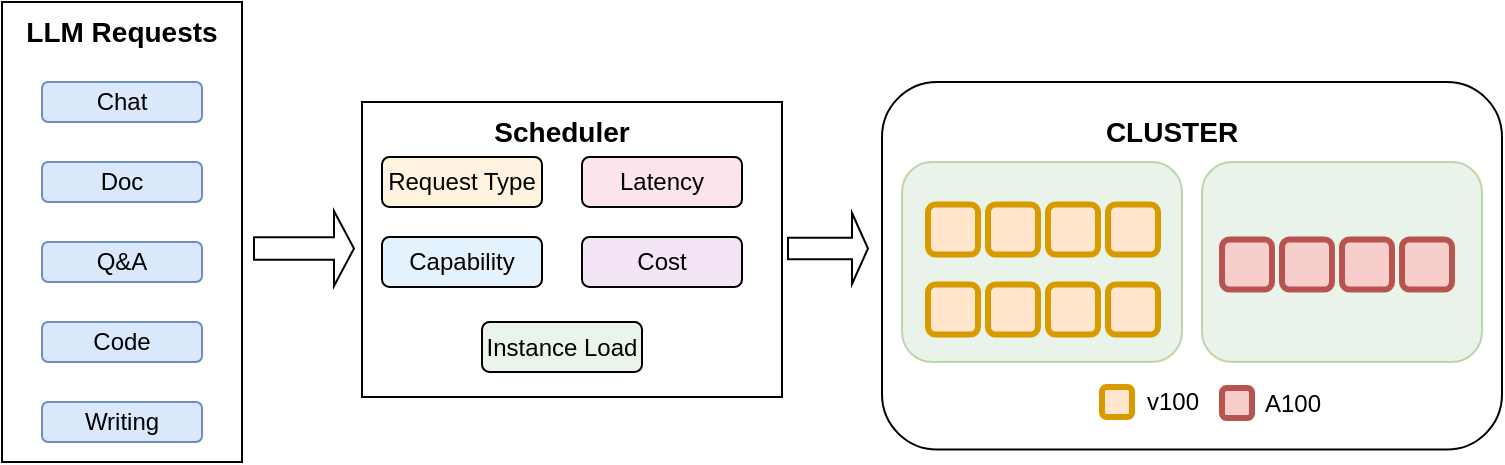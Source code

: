 <mxfile version="27.1.6">
  <diagram name="Intelligent LLM Load Balancer" id="intelligent-llm-load-balancer">
    <mxGraphModel dx="1109" dy="625" grid="1" gridSize="10" guides="1" tooltips="1" connect="1" arrows="1" fold="1" page="1" pageScale="1" pageWidth="1200" pageHeight="850" math="0" shadow="0">
      <root>
        <mxCell id="0" />
        <mxCell id="1" parent="0" />
        <mxCell id="VRUh8kDvx-8c6TV4AwR0-3" value="" style="rounded=0;whiteSpace=wrap;html=1;" vertex="1" parent="1">
          <mxGeometry x="240" y="210" width="210" height="147.5" as="geometry" />
        </mxCell>
        <mxCell id="VRUh8kDvx-8c6TV4AwR0-2" value="" style="rounded=0;whiteSpace=wrap;html=1;" vertex="1" parent="1">
          <mxGeometry x="60" y="160" width="120" height="230" as="geometry" />
        </mxCell>
        <mxCell id="user-title" value="&lt;font style=&quot;color: rgb(0, 0, 0);&quot;&gt;LLM Requests&lt;/font&gt;" style="text;html=1;strokeColor=none;fillColor=none;align=center;verticalAlign=middle;whiteSpace=wrap;rounded=0;fontSize=14;fontStyle=1;fontColor=#0277bd;" parent="1" vertex="1">
          <mxGeometry x="70" y="160" width="100" height="30" as="geometry" />
        </mxCell>
        <mxCell id="req1" value="Chat" style="rounded=1;whiteSpace=wrap;html=1;fontSize=12;fillColor=#dae8fc;strokeColor=#6c8ebf;" parent="1" vertex="1">
          <mxGeometry x="80" y="200" width="80" height="20" as="geometry" />
        </mxCell>
        <mxCell id="req2" value="Doc" style="rounded=1;whiteSpace=wrap;html=1;fontSize=12;fillColor=#dae8fc;strokeColor=#6c8ebf;" parent="1" vertex="1">
          <mxGeometry x="80" y="240" width="80" height="20" as="geometry" />
        </mxCell>
        <mxCell id="req3" value="Code" style="rounded=1;whiteSpace=wrap;html=1;fontSize=12;fillColor=#dae8fc;strokeColor=#6c8ebf;" parent="1" vertex="1">
          <mxGeometry x="80" y="320" width="80" height="20" as="geometry" />
        </mxCell>
        <mxCell id="req4" value="Q&amp;A" style="rounded=1;whiteSpace=wrap;html=1;fontSize=12;fillColor=#dae8fc;strokeColor=#6c8ebf;" parent="1" vertex="1">
          <mxGeometry x="80" y="280" width="80" height="20" as="geometry" />
        </mxCell>
        <mxCell id="req7" value="&lt;font style=&quot;font-size: 12px;&quot;&gt;Writing&lt;/font&gt;" style="rounded=1;whiteSpace=wrap;html=1;fontSize=10;fillColor=#dae8fc;strokeColor=#6c8ebf;" parent="1" vertex="1">
          <mxGeometry x="80" y="360" width="80" height="20" as="geometry" />
        </mxCell>
        <mxCell id="scheduler-title" value="&lt;font style=&quot;color: rgb(0, 0, 0);&quot;&gt;Scheduler&lt;/font&gt;" style="text;html=1;strokeColor=none;fillColor=none;align=center;verticalAlign=middle;whiteSpace=wrap;rounded=0;fontSize=14;fontStyle=1;fontColor=#f57c00;" parent="1" vertex="1">
          <mxGeometry x="265" y="210" width="150" height="30" as="geometry" />
        </mxCell>
        <mxCell id="factor1" value="&lt;font style=&quot;color: rgb(0, 0, 0); font-size: 12px;&quot;&gt;Instance Load&lt;/font&gt;" style="rounded=1;whiteSpace=wrap;html=1;fontSize=10;fillColor=#e8f5e8;strokeColor=#000000;fontColor=#2e7d32;" parent="1" vertex="1">
          <mxGeometry x="300" y="320" width="80" height="25" as="geometry" />
        </mxCell>
        <mxCell id="factor2" value="&lt;font style=&quot;color: rgb(0, 0, 0); font-size: 12px;&quot;&gt;Capability&lt;/font&gt;" style="rounded=1;whiteSpace=wrap;html=1;fontSize=10;fillColor=#e3f2fd;strokeColor=#000000;fontColor=#1565c0;" parent="1" vertex="1">
          <mxGeometry x="250" y="277.5" width="80" height="25" as="geometry" />
        </mxCell>
        <mxCell id="factor3" value="&lt;font style=&quot;color: rgb(0, 0, 0); font-size: 12px;&quot;&gt;Request Type&lt;/font&gt;" style="rounded=1;whiteSpace=wrap;html=1;fontSize=9;fillColor=#fff3e0;strokeColor=#000000;fontColor=#e65100;" parent="1" vertex="1">
          <mxGeometry x="250" y="237.5" width="80" height="25" as="geometry" />
        </mxCell>
        <mxCell id="factor4" value="&lt;font style=&quot;color: rgb(0, 0, 0); font-size: 12px;&quot;&gt;Latency&lt;/font&gt;" style="rounded=1;whiteSpace=wrap;html=1;fontSize=10;fillColor=#fce4ec;strokeColor=#000000;fontColor=#ad1457;" parent="1" vertex="1">
          <mxGeometry x="350" y="237.5" width="80" height="25" as="geometry" />
        </mxCell>
        <mxCell id="factor5" value="&lt;font style=&quot;color: rgb(0, 0, 0); font-size: 12px;&quot;&gt;Cost&lt;/font&gt;" style="rounded=1;whiteSpace=wrap;html=1;fontSize=10;fillColor=#f3e5f5;strokeColor=#000000;fontColor=#6a1b9a;" parent="1" vertex="1">
          <mxGeometry x="350" y="277.5" width="80" height="25" as="geometry" />
        </mxCell>
        <mxCell id="VRUh8kDvx-8c6TV4AwR0-39" value="" style="shape=singleArrow;whiteSpace=wrap;html=1;" vertex="1" parent="1">
          <mxGeometry x="186" y="264.5" width="50" height="37.5" as="geometry" />
        </mxCell>
        <mxCell id="VRUh8kDvx-8c6TV4AwR0-40" value="" style="group" vertex="1" connectable="0" parent="1">
          <mxGeometry x="500" y="200" width="310" height="183.75" as="geometry" />
        </mxCell>
        <mxCell id="VRUh8kDvx-8c6TV4AwR0-4" value="" style="rounded=1;whiteSpace=wrap;html=1;" vertex="1" parent="VRUh8kDvx-8c6TV4AwR0-40">
          <mxGeometry width="310" height="183.75" as="geometry" />
        </mxCell>
        <mxCell id="VRUh8kDvx-8c6TV4AwR0-5" value="" style="rounded=1;whiteSpace=wrap;html=1;fillColor=#d5e8d4;strokeColor=#82b366;opacity=50;" vertex="1" parent="VRUh8kDvx-8c6TV4AwR0-40">
          <mxGeometry x="10" y="40" width="140" height="100" as="geometry" />
        </mxCell>
        <mxCell id="VRUh8kDvx-8c6TV4AwR0-6" value="" style="rounded=1;whiteSpace=wrap;html=1;fillColor=#d5e8d4;strokeColor=#82b366;opacity=50;" vertex="1" parent="VRUh8kDvx-8c6TV4AwR0-40">
          <mxGeometry x="160" y="40" width="140" height="100" as="geometry" />
        </mxCell>
        <mxCell id="VRUh8kDvx-8c6TV4AwR0-20" value="" style="group" vertex="1" connectable="0" parent="VRUh8kDvx-8c6TV4AwR0-40">
          <mxGeometry x="23" y="61.25" width="115" height="65" as="geometry" />
        </mxCell>
        <mxCell id="VRUh8kDvx-8c6TV4AwR0-12" value="" style="rounded=1;whiteSpace=wrap;html=1;fillColor=#ffe6cc;strokeColor=#d79b00;strokeWidth=3;" vertex="1" parent="VRUh8kDvx-8c6TV4AwR0-20">
          <mxGeometry width="25" height="25" as="geometry" />
        </mxCell>
        <mxCell id="VRUh8kDvx-8c6TV4AwR0-13" value="" style="rounded=1;whiteSpace=wrap;html=1;fillColor=#ffe6cc;strokeColor=#d79b00;strokeWidth=3;" vertex="1" parent="VRUh8kDvx-8c6TV4AwR0-20">
          <mxGeometry x="30" width="25" height="25" as="geometry" />
        </mxCell>
        <mxCell id="VRUh8kDvx-8c6TV4AwR0-14" value="" style="rounded=1;whiteSpace=wrap;html=1;fillColor=#ffe6cc;strokeColor=#d79b00;strokeWidth=3;" vertex="1" parent="VRUh8kDvx-8c6TV4AwR0-20">
          <mxGeometry x="60" width="25" height="25" as="geometry" />
        </mxCell>
        <mxCell id="VRUh8kDvx-8c6TV4AwR0-15" value="" style="rounded=1;whiteSpace=wrap;html=1;fillColor=#ffe6cc;strokeColor=#d79b00;strokeWidth=3;" vertex="1" parent="VRUh8kDvx-8c6TV4AwR0-20">
          <mxGeometry x="90" width="25" height="25" as="geometry" />
        </mxCell>
        <mxCell id="VRUh8kDvx-8c6TV4AwR0-16" value="&lt;span style=&quot;color: rgba(0, 0, 0, 0); font-family: monospace; font-size: 0px; text-align: start; text-wrap-mode: nowrap;&quot;&gt;%3CmxGraphModel%3E%3Croot%3E%3CmxCell%20id%3D%220%22%2F%3E%3CmxCell%20id%3D%221%22%20parent%3D%220%22%2F%3E%3CmxCell%20id%3D%222%22%20value%3D%22%22%20style%3D%22group%22%20vertex%3D%221%22%20connectable%3D%220%22%20parent%3D%221%22%3E%3CmxGeometry%20x%3D%22503%22%20y%3D%22261.25%22%20width%3D%22115%22%20height%3D%2265%22%20as%3D%22geometry%22%2F%3E%3C%2FmxCell%3E%3CmxCell%20id%3D%223%22%20value%3D%22%22%20style%3D%22rounded%3D1%3BwhiteSpace%3Dwrap%3Bhtml%3D1%3BfillColor%3D%23ffe6cc%3BstrokeColor%3D%23d79b00%3BstrokeWidth%3D3%3B%22%20vertex%3D%221%22%20parent%3D%222%22%3E%3CmxGeometry%20width%3D%2225%22%20height%3D%2225%22%20as%3D%22geometry%22%2F%3E%3C%2FmxCell%3E%3CmxCell%20id%3D%224%22%20value%3D%22%22%20style%3D%22rounded%3D1%3BwhiteSpace%3Dwrap%3Bhtml%3D1%3BfillColor%3D%23ffe6cc%3BstrokeColor%3D%23d79b00%3BstrokeWidth%3D3%3B%22%20vertex%3D%221%22%20parent%3D%222%22%3E%3CmxGeometry%20x%3D%2230%22%20width%3D%2225%22%20height%3D%2225%22%20as%3D%22geometry%22%2F%3E%3C%2FmxCell%3E%3CmxCell%20id%3D%225%22%20value%3D%22%22%20style%3D%22rounded%3D1%3BwhiteSpace%3Dwrap%3Bhtml%3D1%3BfillColor%3D%23ffe6cc%3BstrokeColor%3D%23d79b00%3BstrokeWidth%3D3%3B%22%20vertex%3D%221%22%20parent%3D%222%22%3E%3CmxGeometry%20x%3D%2260%22%20width%3D%2225%22%20height%3D%2225%22%20as%3D%22geometry%22%2F%3E%3C%2FmxCell%3E%3CmxCell%20id%3D%226%22%20value%3D%22%22%20style%3D%22rounded%3D1%3BwhiteSpace%3Dwrap%3Bhtml%3D1%3BfillColor%3D%23ffe6cc%3BstrokeColor%3D%23d79b00%3BstrokeWidth%3D3%3B%22%20vertex%3D%221%22%20parent%3D%222%22%3E%3CmxGeometry%20x%3D%2290%22%20width%3D%2225%22%20height%3D%2225%22%20as%3D%22geometry%22%2F%3E%3C%2FmxCell%3E%3CmxCell%20id%3D%227%22%20value%3D%22%22%20style%3D%22rounded%3D1%3BwhiteSpace%3Dwrap%3Bhtml%3D1%3BfillColor%3D%23ffe6cc%3BstrokeColor%3D%23d79b00%3BstrokeWidth%3D3%3B%22%20vertex%3D%221%22%20parent%3D%222%22%3E%3CmxGeometry%20y%3D%2240%22%20width%3D%2225%22%20height%3D%2225%22%20as%3D%22geometry%22%2F%3E%3C%2FmxCell%3E%3CmxCell%20id%3D%228%22%20value%3D%22%22%20style%3D%22rounded%3D1%3BwhiteSpace%3Dwrap%3Bhtml%3D1%3BfillColor%3D%23ffe6cc%3BstrokeColor%3D%23d79b00%3BstrokeWidth%3D3%3B%22%20vertex%3D%221%22%20parent%3D%222%22%3E%3CmxGeometry%20x%3D%2230%22%20y%3D%2240%22%20width%3D%2225%22%20height%3D%2225%22%20as%3D%22geometry%22%2F%3E%3C%2FmxCell%3E%3CmxCell%20id%3D%229%22%20value%3D%22%22%20style%3D%22rounded%3D1%3BwhiteSpace%3Dwrap%3Bhtml%3D1%3BfillColor%3D%23ffe6cc%3BstrokeColor%3D%23d79b00%3BstrokeWidth%3D3%3B%22%20vertex%3D%221%22%20parent%3D%222%22%3E%3CmxGeometry%20x%3D%2260%22%20y%3D%2240%22%20width%3D%2225%22%20height%3D%2225%22%20as%3D%22geometry%22%2F%3E%3C%2FmxCell%3E%3CmxCell%20id%3D%2210%22%20value%3D%22%22%20style%3D%22rounded%3D1%3BwhiteSpace%3Dwrap%3Bhtml%3D1%3BfillColor%3D%23ffe6cc%3BstrokeColor%3D%23d79b00%3BstrokeWidth%3D3%3B%22%20vertex%3D%221%22%20parent%3D%222%22%3E%3CmxGeometry%20x%3D%2290%22%20y%3D%2240%22%20width%3D%2225%22%20height%3D%2225%22%20as%3D%22geometry%22%2F%3E%3C%2FmxCell%3E%3C%2Froot%3E%3C%2FmxGraphModel%3E&lt;/span&gt;&lt;span style=&quot;color: rgba(0, 0, 0, 0); font-family: monospace; font-size: 0px; text-align: start; text-wrap-mode: nowrap;&quot;&gt;%3CmxGraphModel%3E%3Croot%3E%3CmxCell%20id%3D%220%22%2F%3E%3CmxCell%20id%3D%221%22%20parent%3D%220%22%2F%3E%3CmxCell%20id%3D%222%22%20value%3D%22%22%20style%3D%22group%22%20vertex%3D%221%22%20connectable%3D%220%22%20parent%3D%221%22%3E%3CmxGeometry%20x%3D%22503%22%20y%3D%22261.25%22%20width%3D%22115%22%20height%3D%2265%22%20as%3D%22geometry%22%2F%3E%3C%2FmxCell%3E%3CmxCell%20id%3D%223%22%20value%3D%22%22%20style%3D%22rounded%3D1%3BwhiteSpace%3Dwrap%3Bhtml%3D1%3BfillColor%3D%23ffe6cc%3BstrokeColor%3D%23d79b00%3BstrokeWidth%3D3%3B%22%20vertex%3D%221%22%20parent%3D%222%22%3E%3CmxGeometry%20width%3D%2225%22%20height%3D%2225%22%20as%3D%22geometry%22%2F%3E%3C%2FmxCell%3E%3CmxCell%20id%3D%224%22%20value%3D%22%22%20style%3D%22rounded%3D1%3BwhiteSpace%3Dwrap%3Bhtml%3D1%3BfillColor%3D%23ffe6cc%3BstrokeColor%3D%23d79b00%3BstrokeWidth%3D3%3B%22%20vertex%3D%221%22%20parent%3D%222%22%3E%3CmxGeometry%20x%3D%2230%22%20width%3D%2225%22%20height%3D%2225%22%20as%3D%22geometry%22%2F%3E%3C%2FmxCell%3E%3CmxCell%20id%3D%225%22%20value%3D%22%22%20style%3D%22rounded%3D1%3BwhiteSpace%3Dwrap%3Bhtml%3D1%3BfillColor%3D%23ffe6cc%3BstrokeColor%3D%23d79b00%3BstrokeWidth%3D3%3B%22%20vertex%3D%221%22%20parent%3D%222%22%3E%3CmxGeometry%20x%3D%2260%22%20width%3D%2225%22%20height%3D%2225%22%20as%3D%22geometry%22%2F%3E%3C%2FmxCell%3E%3CmxCell%20id%3D%226%22%20value%3D%22%22%20style%3D%22rounded%3D1%3BwhiteSpace%3Dwrap%3Bhtml%3D1%3BfillColor%3D%23ffe6cc%3BstrokeColor%3D%23d79b00%3BstrokeWidth%3D3%3B%22%20vertex%3D%221%22%20parent%3D%222%22%3E%3CmxGeometry%20x%3D%2290%22%20width%3D%2225%22%20height%3D%2225%22%20as%3D%22geometry%22%2F%3E%3C%2FmxCell%3E%3CmxCell%20id%3D%227%22%20value%3D%22%22%20style%3D%22rounded%3D1%3BwhiteSpace%3Dwrap%3Bhtml%3D1%3BfillColor%3D%23ffe6cc%3BstrokeColor%3D%23d79b00%3BstrokeWidth%3D3%3B%22%20vertex%3D%221%22%20parent%3D%222%22%3E%3CmxGeometry%20y%3D%2240%22%20width%3D%2225%22%20height%3D%2225%22%20as%3D%22geometry%22%2F%3E%3C%2FmxCell%3E%3CmxCell%20id%3D%228%22%20value%3D%22%22%20style%3D%22rounded%3D1%3BwhiteSpace%3Dwrap%3Bhtml%3D1%3BfillColor%3D%23ffe6cc%3BstrokeColor%3D%23d79b00%3BstrokeWidth%3D3%3B%22%20vertex%3D%221%22%20parent%3D%222%22%3E%3CmxGeometry%20x%3D%2230%22%20y%3D%2240%22%20width%3D%2225%22%20height%3D%2225%22%20as%3D%22geometry%22%2F%3E%3C%2FmxCell%3E%3CmxCell%20id%3D%229%22%20value%3D%22%22%20style%3D%22rounded%3D1%3BwhiteSpace%3Dwrap%3Bhtml%3D1%3BfillColor%3D%23ffe6cc%3BstrokeColor%3D%23d79b00%3BstrokeWidth%3D3%3B%22%20vertex%3D%221%22%20parent%3D%222%22%3E%3CmxGeometry%20x%3D%2260%22%20y%3D%2240%22%20width%3D%2225%22%20height%3D%2225%22%20as%3D%22geometry%22%2F%3E%3C%2FmxCell%3E%3CmxCell%20id%3D%2210%22%20value%3D%22%22%20style%3D%22rounded%3D1%3BwhiteSpace%3Dwrap%3Bhtml%3D1%3BfillColor%3D%23ffe6cc%3BstrokeColor%3D%23d79b00%3BstrokeWidth%3D3%3B%22%20vertex%3D%221%22%20parent%3D%222%22%3E%3CmxGeometry%20x%3D%2290%22%20y%3D%2240%22%20width%3D%2225%22%20height%3D%2225%22%20as%3D%22geometry%22%2F%3E%3C%2FmxCell%3E%3C%2Froot%3E%3C%2FmxGraphModel%3E&lt;/span&gt;" style="rounded=1;whiteSpace=wrap;html=1;fillColor=#ffe6cc;strokeColor=#d79b00;strokeWidth=3;" vertex="1" parent="VRUh8kDvx-8c6TV4AwR0-20">
          <mxGeometry y="40" width="25" height="25" as="geometry" />
        </mxCell>
        <mxCell id="VRUh8kDvx-8c6TV4AwR0-17" value="" style="rounded=1;whiteSpace=wrap;html=1;fillColor=#ffe6cc;strokeColor=#d79b00;strokeWidth=3;" vertex="1" parent="VRUh8kDvx-8c6TV4AwR0-20">
          <mxGeometry x="30" y="40" width="25" height="25" as="geometry" />
        </mxCell>
        <mxCell id="VRUh8kDvx-8c6TV4AwR0-18" value="" style="rounded=1;whiteSpace=wrap;html=1;fillColor=#ffe6cc;strokeColor=#d79b00;strokeWidth=3;" vertex="1" parent="VRUh8kDvx-8c6TV4AwR0-20">
          <mxGeometry x="60" y="40" width="25" height="25" as="geometry" />
        </mxCell>
        <mxCell id="VRUh8kDvx-8c6TV4AwR0-19" value="" style="rounded=1;whiteSpace=wrap;html=1;fillColor=#ffe6cc;strokeColor=#d79b00;strokeWidth=3;" vertex="1" parent="VRUh8kDvx-8c6TV4AwR0-20">
          <mxGeometry x="90" y="40" width="25" height="25" as="geometry" />
        </mxCell>
        <mxCell id="VRUh8kDvx-8c6TV4AwR0-25" value="" style="group" vertex="1" connectable="0" parent="VRUh8kDvx-8c6TV4AwR0-40">
          <mxGeometry x="170" y="78.75" width="115" height="25" as="geometry" />
        </mxCell>
        <mxCell id="VRUh8kDvx-8c6TV4AwR0-21" value="" style="rounded=1;whiteSpace=wrap;html=1;fillColor=#f8cecc;strokeColor=#b85450;strokeWidth=3;" vertex="1" parent="VRUh8kDvx-8c6TV4AwR0-25">
          <mxGeometry width="25" height="25" as="geometry" />
        </mxCell>
        <mxCell id="VRUh8kDvx-8c6TV4AwR0-22" value="" style="rounded=1;whiteSpace=wrap;html=1;fillColor=#f8cecc;strokeColor=#b85450;strokeWidth=3;" vertex="1" parent="VRUh8kDvx-8c6TV4AwR0-25">
          <mxGeometry x="30" width="25" height="25" as="geometry" />
        </mxCell>
        <mxCell id="VRUh8kDvx-8c6TV4AwR0-23" value="" style="rounded=1;whiteSpace=wrap;html=1;fillColor=#f8cecc;strokeColor=#b85450;strokeWidth=3;" vertex="1" parent="VRUh8kDvx-8c6TV4AwR0-25">
          <mxGeometry x="60" width="25" height="25" as="geometry" />
        </mxCell>
        <mxCell id="VRUh8kDvx-8c6TV4AwR0-24" value="" style="rounded=1;whiteSpace=wrap;html=1;fillColor=#f8cecc;strokeColor=#b85450;strokeWidth=3;" vertex="1" parent="VRUh8kDvx-8c6TV4AwR0-25">
          <mxGeometry x="90" width="25" height="25" as="geometry" />
        </mxCell>
        <mxCell id="VRUh8kDvx-8c6TV4AwR0-34" value="" style="rounded=1;whiteSpace=wrap;html=1;fillColor=#ffe6cc;strokeColor=#d79b00;strokeWidth=3;container=0;" vertex="1" parent="VRUh8kDvx-8c6TV4AwR0-40">
          <mxGeometry x="110" y="152.5" width="15" height="15" as="geometry" />
        </mxCell>
        <mxCell id="VRUh8kDvx-8c6TV4AwR0-36" value="A100" style="text;html=1;align=center;verticalAlign=middle;resizable=0;points=[];autosize=1;strokeColor=none;fillColor=none;" vertex="1" parent="VRUh8kDvx-8c6TV4AwR0-40">
          <mxGeometry x="180" y="145.5" width="50" height="30" as="geometry" />
        </mxCell>
        <mxCell id="VRUh8kDvx-8c6TV4AwR0-37" value="v100" style="text;html=1;align=center;verticalAlign=middle;resizable=0;points=[];autosize=1;strokeColor=none;fillColor=none;" vertex="1" parent="VRUh8kDvx-8c6TV4AwR0-40">
          <mxGeometry x="120" y="145" width="50" height="30" as="geometry" />
        </mxCell>
        <mxCell id="VRUh8kDvx-8c6TV4AwR0-38" value="" style="rounded=1;whiteSpace=wrap;html=1;fillColor=#f8cecc;strokeColor=#b85450;strokeWidth=3;" vertex="1" parent="VRUh8kDvx-8c6TV4AwR0-40">
          <mxGeometry x="170" y="153" width="15" height="15" as="geometry" />
        </mxCell>
        <mxCell id="instances-title" value="&lt;font style=&quot;color: rgb(0, 0, 0);&quot;&gt;CLUSTER&lt;/font&gt;" style="text;html=1;strokeColor=none;fillColor=none;align=center;verticalAlign=middle;whiteSpace=wrap;rounded=0;fontSize=14;fontStyle=1;fontColor=#7b1fa2;" parent="VRUh8kDvx-8c6TV4AwR0-40" vertex="1">
          <mxGeometry x="85" y="10" width="120" height="30" as="geometry" />
        </mxCell>
        <mxCell id="VRUh8kDvx-8c6TV4AwR0-41" value="" style="shape=singleArrow;whiteSpace=wrap;html=1;" vertex="1" parent="1">
          <mxGeometry x="453" y="265.5" width="40" height="35.5" as="geometry" />
        </mxCell>
      </root>
    </mxGraphModel>
  </diagram>
</mxfile>
